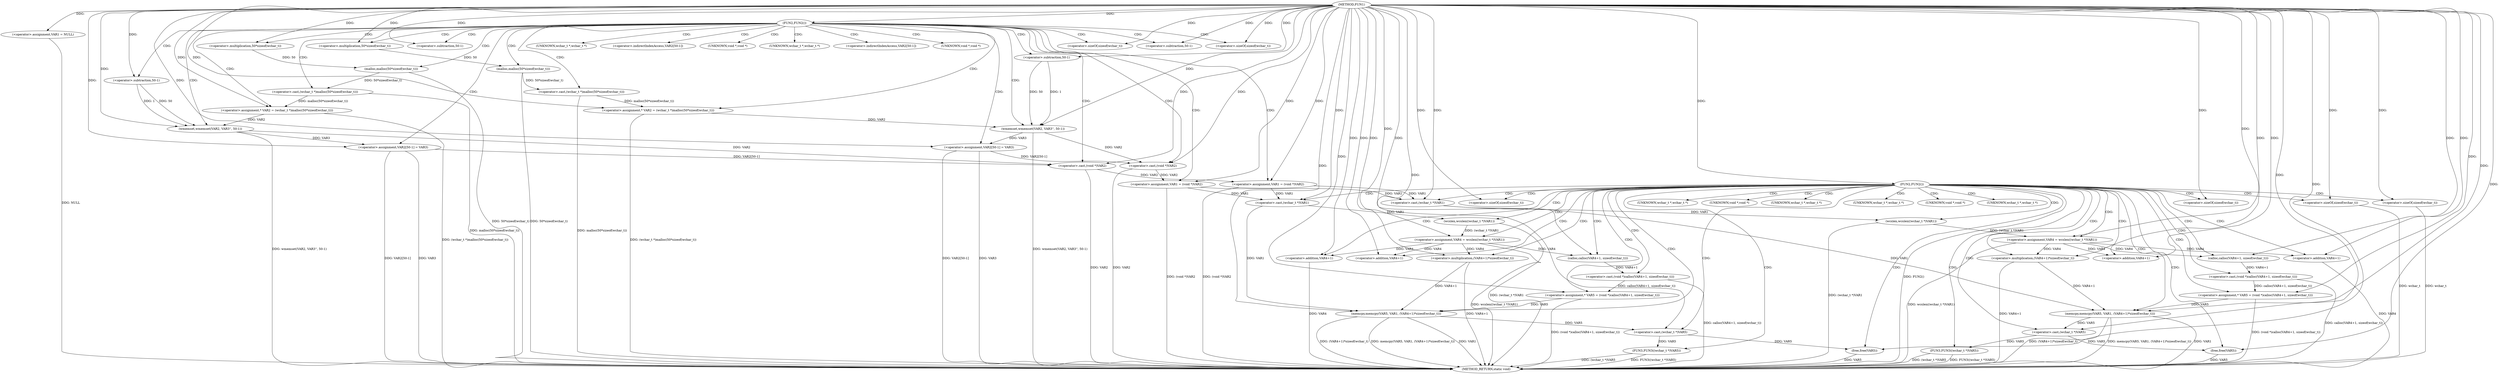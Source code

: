 digraph FUN1 {  
"1000100" [label = "(METHOD,FUN1)" ]
"1000242" [label = "(METHOD_RETURN,static void)" ]
"1000103" [label = "(<operator>.assignment,VAR1 = NULL)" ]
"1000107" [label = "(FUN2,FUN2())" ]
"1000111" [label = "(<operator>.assignment,* VAR2 = (wchar_t *)malloc(50*sizeof(wchar_t)))" ]
"1000113" [label = "(<operator>.cast,(wchar_t *)malloc(50*sizeof(wchar_t)))" ]
"1000115" [label = "(malloc,malloc(50*sizeof(wchar_t)))" ]
"1000116" [label = "(<operator>.multiplication,50*sizeof(wchar_t))" ]
"1000118" [label = "(<operator>.sizeOf,sizeof(wchar_t))" ]
"1000120" [label = "(wmemset,wmemset(VAR2, VAR3'', 50-1))" ]
"1000123" [label = "(<operator>.subtraction,50-1)" ]
"1000126" [label = "(<operator>.assignment,VAR2[50-1] = VAR3)" ]
"1000129" [label = "(<operator>.subtraction,50-1)" ]
"1000133" [label = "(<operator>.assignment,VAR1 = (void *)VAR2)" ]
"1000135" [label = "(<operator>.cast,(void *)VAR2)" ]
"1000142" [label = "(<operator>.assignment,* VAR2 = (wchar_t *)malloc(50*sizeof(wchar_t)))" ]
"1000144" [label = "(<operator>.cast,(wchar_t *)malloc(50*sizeof(wchar_t)))" ]
"1000146" [label = "(malloc,malloc(50*sizeof(wchar_t)))" ]
"1000147" [label = "(<operator>.multiplication,50*sizeof(wchar_t))" ]
"1000149" [label = "(<operator>.sizeOf,sizeof(wchar_t))" ]
"1000151" [label = "(wmemset,wmemset(VAR2, VAR3'', 50-1))" ]
"1000154" [label = "(<operator>.subtraction,50-1)" ]
"1000157" [label = "(<operator>.assignment,VAR2[50-1] = VAR3)" ]
"1000160" [label = "(<operator>.subtraction,50-1)" ]
"1000164" [label = "(<operator>.assignment,VAR1 = (void *)VAR2)" ]
"1000166" [label = "(<operator>.cast,(void *)VAR2)" ]
"1000170" [label = "(FUN2,FUN2())" ]
"1000174" [label = "(<operator>.assignment,VAR4 = wcslen((wchar_t *)VAR1))" ]
"1000176" [label = "(wcslen,wcslen((wchar_t *)VAR1))" ]
"1000177" [label = "(<operator>.cast,(wchar_t *)VAR1)" ]
"1000181" [label = "(<operator>.assignment,* VAR5 = (void *)calloc(VAR4+1, sizeof(wchar_t)))" ]
"1000183" [label = "(<operator>.cast,(void *)calloc(VAR4+1, sizeof(wchar_t)))" ]
"1000185" [label = "(calloc,calloc(VAR4+1, sizeof(wchar_t)))" ]
"1000186" [label = "(<operator>.addition,VAR4+1)" ]
"1000189" [label = "(<operator>.sizeOf,sizeof(wchar_t))" ]
"1000191" [label = "(memcpy,memcpy(VAR5, VAR1, (VAR4+1)*sizeof(wchar_t)))" ]
"1000194" [label = "(<operator>.multiplication,(VAR4+1)*sizeof(wchar_t))" ]
"1000195" [label = "(<operator>.addition,VAR4+1)" ]
"1000198" [label = "(<operator>.sizeOf,sizeof(wchar_t))" ]
"1000200" [label = "(FUN3,FUN3((wchar_t *)VAR5))" ]
"1000201" [label = "(<operator>.cast,(wchar_t *)VAR5)" ]
"1000204" [label = "(free,free(VAR5))" ]
"1000210" [label = "(<operator>.assignment,VAR4 = wcslen((wchar_t *)VAR1))" ]
"1000212" [label = "(wcslen,wcslen((wchar_t *)VAR1))" ]
"1000213" [label = "(<operator>.cast,(wchar_t *)VAR1)" ]
"1000217" [label = "(<operator>.assignment,* VAR5 = (void *)calloc(VAR4+1, sizeof(wchar_t)))" ]
"1000219" [label = "(<operator>.cast,(void *)calloc(VAR4+1, sizeof(wchar_t)))" ]
"1000221" [label = "(calloc,calloc(VAR4+1, sizeof(wchar_t)))" ]
"1000222" [label = "(<operator>.addition,VAR4+1)" ]
"1000225" [label = "(<operator>.sizeOf,sizeof(wchar_t))" ]
"1000227" [label = "(memcpy,memcpy(VAR5, VAR1, (VAR4+1)*sizeof(wchar_t)))" ]
"1000230" [label = "(<operator>.multiplication,(VAR4+1)*sizeof(wchar_t))" ]
"1000231" [label = "(<operator>.addition,VAR4+1)" ]
"1000234" [label = "(<operator>.sizeOf,sizeof(wchar_t))" ]
"1000236" [label = "(FUN3,FUN3((wchar_t *)VAR5))" ]
"1000237" [label = "(<operator>.cast,(wchar_t *)VAR5)" ]
"1000240" [label = "(free,free(VAR5))" ]
"1000114" [label = "(UNKNOWN,wchar_t *,wchar_t *)" ]
"1000127" [label = "(<operator>.indirectIndexAccess,VAR2[50-1])" ]
"1000136" [label = "(UNKNOWN,void *,void *)" ]
"1000145" [label = "(UNKNOWN,wchar_t *,wchar_t *)" ]
"1000158" [label = "(<operator>.indirectIndexAccess,VAR2[50-1])" ]
"1000167" [label = "(UNKNOWN,void *,void *)" ]
"1000178" [label = "(UNKNOWN,wchar_t *,wchar_t *)" ]
"1000184" [label = "(UNKNOWN,void *,void *)" ]
"1000202" [label = "(UNKNOWN,wchar_t *,wchar_t *)" ]
"1000214" [label = "(UNKNOWN,wchar_t *,wchar_t *)" ]
"1000220" [label = "(UNKNOWN,void *,void *)" ]
"1000238" [label = "(UNKNOWN,wchar_t *,wchar_t *)" ]
  "1000236" -> "1000242"  [ label = "DDG: (wchar_t *)VAR5"] 
  "1000183" -> "1000242"  [ label = "DDG: calloc(VAR4+1, sizeof(wchar_t))"] 
  "1000234" -> "1000242"  [ label = "DDG: wchar_t"] 
  "1000126" -> "1000242"  [ label = "DDG: VAR3"] 
  "1000174" -> "1000242"  [ label = "DDG: wcslen((wchar_t *)VAR1)"] 
  "1000126" -> "1000242"  [ label = "DDG: VAR2[50-1]"] 
  "1000230" -> "1000242"  [ label = "DDG: VAR4+1"] 
  "1000210" -> "1000242"  [ label = "DDG: wcslen((wchar_t *)VAR1)"] 
  "1000204" -> "1000242"  [ label = "DDG: VAR5"] 
  "1000166" -> "1000242"  [ label = "DDG: VAR2"] 
  "1000219" -> "1000242"  [ label = "DDG: calloc(VAR4+1, sizeof(wchar_t))"] 
  "1000191" -> "1000242"  [ label = "DDG: (VAR4+1)*sizeof(wchar_t)"] 
  "1000200" -> "1000242"  [ label = "DDG: (wchar_t *)VAR5"] 
  "1000227" -> "1000242"  [ label = "DDG: memcpy(VAR5, VAR1, (VAR4+1)*sizeof(wchar_t))"] 
  "1000236" -> "1000242"  [ label = "DDG: FUN3((wchar_t *)VAR5)"] 
  "1000151" -> "1000242"  [ label = "DDG: wmemset(VAR2, VAR3'', 50-1)"] 
  "1000200" -> "1000242"  [ label = "DDG: FUN3((wchar_t *)VAR5)"] 
  "1000103" -> "1000242"  [ label = "DDG: NULL"] 
  "1000217" -> "1000242"  [ label = "DDG: (void *)calloc(VAR4+1, sizeof(wchar_t))"] 
  "1000164" -> "1000242"  [ label = "DDG: (void *)VAR2"] 
  "1000194" -> "1000242"  [ label = "DDG: VAR4+1"] 
  "1000227" -> "1000242"  [ label = "DDG: VAR1"] 
  "1000142" -> "1000242"  [ label = "DDG: (wchar_t *)malloc(50*sizeof(wchar_t))"] 
  "1000157" -> "1000242"  [ label = "DDG: VAR2[50-1]"] 
  "1000191" -> "1000242"  [ label = "DDG: memcpy(VAR5, VAR1, (VAR4+1)*sizeof(wchar_t))"] 
  "1000113" -> "1000242"  [ label = "DDG: malloc(50*sizeof(wchar_t))"] 
  "1000198" -> "1000242"  [ label = "DDG: wchar_t"] 
  "1000231" -> "1000242"  [ label = "DDG: VAR4"] 
  "1000212" -> "1000242"  [ label = "DDG: (wchar_t *)VAR1"] 
  "1000133" -> "1000242"  [ label = "DDG: (void *)VAR2"] 
  "1000191" -> "1000242"  [ label = "DDG: VAR1"] 
  "1000111" -> "1000242"  [ label = "DDG: (wchar_t *)malloc(50*sizeof(wchar_t))"] 
  "1000120" -> "1000242"  [ label = "DDG: wmemset(VAR2, VAR3'', 50-1)"] 
  "1000227" -> "1000242"  [ label = "DDG: (VAR4+1)*sizeof(wchar_t)"] 
  "1000176" -> "1000242"  [ label = "DDG: (wchar_t *)VAR1"] 
  "1000170" -> "1000242"  [ label = "DDG: FUN2()"] 
  "1000157" -> "1000242"  [ label = "DDG: VAR3"] 
  "1000195" -> "1000242"  [ label = "DDG: VAR4"] 
  "1000144" -> "1000242"  [ label = "DDG: malloc(50*sizeof(wchar_t))"] 
  "1000240" -> "1000242"  [ label = "DDG: VAR5"] 
  "1000146" -> "1000242"  [ label = "DDG: 50*sizeof(wchar_t)"] 
  "1000115" -> "1000242"  [ label = "DDG: 50*sizeof(wchar_t)"] 
  "1000181" -> "1000242"  [ label = "DDG: (void *)calloc(VAR4+1, sizeof(wchar_t))"] 
  "1000135" -> "1000242"  [ label = "DDG: VAR2"] 
  "1000100" -> "1000103"  [ label = "DDG: "] 
  "1000100" -> "1000107"  [ label = "DDG: "] 
  "1000113" -> "1000111"  [ label = "DDG: malloc(50*sizeof(wchar_t))"] 
  "1000100" -> "1000111"  [ label = "DDG: "] 
  "1000115" -> "1000113"  [ label = "DDG: 50*sizeof(wchar_t)"] 
  "1000116" -> "1000115"  [ label = "DDG: 50"] 
  "1000100" -> "1000116"  [ label = "DDG: "] 
  "1000100" -> "1000118"  [ label = "DDG: "] 
  "1000111" -> "1000120"  [ label = "DDG: VAR2"] 
  "1000100" -> "1000120"  [ label = "DDG: "] 
  "1000123" -> "1000120"  [ label = "DDG: 50"] 
  "1000123" -> "1000120"  [ label = "DDG: 1"] 
  "1000100" -> "1000123"  [ label = "DDG: "] 
  "1000120" -> "1000126"  [ label = "DDG: VAR3"] 
  "1000100" -> "1000126"  [ label = "DDG: "] 
  "1000100" -> "1000129"  [ label = "DDG: "] 
  "1000135" -> "1000133"  [ label = "DDG: VAR2"] 
  "1000100" -> "1000133"  [ label = "DDG: "] 
  "1000120" -> "1000135"  [ label = "DDG: VAR2"] 
  "1000126" -> "1000135"  [ label = "DDG: VAR2[50-1]"] 
  "1000100" -> "1000135"  [ label = "DDG: "] 
  "1000144" -> "1000142"  [ label = "DDG: malloc(50*sizeof(wchar_t))"] 
  "1000100" -> "1000142"  [ label = "DDG: "] 
  "1000146" -> "1000144"  [ label = "DDG: 50*sizeof(wchar_t)"] 
  "1000147" -> "1000146"  [ label = "DDG: 50"] 
  "1000100" -> "1000147"  [ label = "DDG: "] 
  "1000100" -> "1000149"  [ label = "DDG: "] 
  "1000142" -> "1000151"  [ label = "DDG: VAR2"] 
  "1000100" -> "1000151"  [ label = "DDG: "] 
  "1000154" -> "1000151"  [ label = "DDG: 50"] 
  "1000154" -> "1000151"  [ label = "DDG: 1"] 
  "1000100" -> "1000154"  [ label = "DDG: "] 
  "1000151" -> "1000157"  [ label = "DDG: VAR3"] 
  "1000100" -> "1000157"  [ label = "DDG: "] 
  "1000100" -> "1000160"  [ label = "DDG: "] 
  "1000166" -> "1000164"  [ label = "DDG: VAR2"] 
  "1000100" -> "1000164"  [ label = "DDG: "] 
  "1000151" -> "1000166"  [ label = "DDG: VAR2"] 
  "1000157" -> "1000166"  [ label = "DDG: VAR2[50-1]"] 
  "1000100" -> "1000166"  [ label = "DDG: "] 
  "1000100" -> "1000170"  [ label = "DDG: "] 
  "1000176" -> "1000174"  [ label = "DDG: (wchar_t *)VAR1"] 
  "1000100" -> "1000174"  [ label = "DDG: "] 
  "1000177" -> "1000176"  [ label = "DDG: VAR1"] 
  "1000133" -> "1000177"  [ label = "DDG: VAR1"] 
  "1000164" -> "1000177"  [ label = "DDG: VAR1"] 
  "1000100" -> "1000177"  [ label = "DDG: "] 
  "1000183" -> "1000181"  [ label = "DDG: calloc(VAR4+1, sizeof(wchar_t))"] 
  "1000100" -> "1000181"  [ label = "DDG: "] 
  "1000185" -> "1000183"  [ label = "DDG: VAR4+1"] 
  "1000174" -> "1000185"  [ label = "DDG: VAR4"] 
  "1000100" -> "1000185"  [ label = "DDG: "] 
  "1000174" -> "1000186"  [ label = "DDG: VAR4"] 
  "1000100" -> "1000186"  [ label = "DDG: "] 
  "1000100" -> "1000189"  [ label = "DDG: "] 
  "1000181" -> "1000191"  [ label = "DDG: VAR5"] 
  "1000100" -> "1000191"  [ label = "DDG: "] 
  "1000177" -> "1000191"  [ label = "DDG: VAR1"] 
  "1000194" -> "1000191"  [ label = "DDG: VAR4+1"] 
  "1000100" -> "1000194"  [ label = "DDG: "] 
  "1000174" -> "1000194"  [ label = "DDG: VAR4"] 
  "1000100" -> "1000195"  [ label = "DDG: "] 
  "1000174" -> "1000195"  [ label = "DDG: VAR4"] 
  "1000100" -> "1000198"  [ label = "DDG: "] 
  "1000201" -> "1000200"  [ label = "DDG: VAR5"] 
  "1000191" -> "1000201"  [ label = "DDG: VAR5"] 
  "1000100" -> "1000201"  [ label = "DDG: "] 
  "1000201" -> "1000204"  [ label = "DDG: VAR5"] 
  "1000100" -> "1000204"  [ label = "DDG: "] 
  "1000212" -> "1000210"  [ label = "DDG: (wchar_t *)VAR1"] 
  "1000100" -> "1000210"  [ label = "DDG: "] 
  "1000213" -> "1000212"  [ label = "DDG: VAR1"] 
  "1000133" -> "1000213"  [ label = "DDG: VAR1"] 
  "1000164" -> "1000213"  [ label = "DDG: VAR1"] 
  "1000100" -> "1000213"  [ label = "DDG: "] 
  "1000219" -> "1000217"  [ label = "DDG: calloc(VAR4+1, sizeof(wchar_t))"] 
  "1000100" -> "1000217"  [ label = "DDG: "] 
  "1000221" -> "1000219"  [ label = "DDG: VAR4+1"] 
  "1000210" -> "1000221"  [ label = "DDG: VAR4"] 
  "1000100" -> "1000221"  [ label = "DDG: "] 
  "1000210" -> "1000222"  [ label = "DDG: VAR4"] 
  "1000100" -> "1000222"  [ label = "DDG: "] 
  "1000100" -> "1000225"  [ label = "DDG: "] 
  "1000217" -> "1000227"  [ label = "DDG: VAR5"] 
  "1000100" -> "1000227"  [ label = "DDG: "] 
  "1000213" -> "1000227"  [ label = "DDG: VAR1"] 
  "1000230" -> "1000227"  [ label = "DDG: VAR4+1"] 
  "1000100" -> "1000230"  [ label = "DDG: "] 
  "1000210" -> "1000230"  [ label = "DDG: VAR4"] 
  "1000100" -> "1000231"  [ label = "DDG: "] 
  "1000210" -> "1000231"  [ label = "DDG: VAR4"] 
  "1000100" -> "1000234"  [ label = "DDG: "] 
  "1000237" -> "1000236"  [ label = "DDG: VAR5"] 
  "1000227" -> "1000237"  [ label = "DDG: VAR5"] 
  "1000100" -> "1000237"  [ label = "DDG: "] 
  "1000237" -> "1000240"  [ label = "DDG: VAR5"] 
  "1000100" -> "1000240"  [ label = "DDG: "] 
  "1000107" -> "1000164"  [ label = "CDG: "] 
  "1000107" -> "1000127"  [ label = "CDG: "] 
  "1000107" -> "1000142"  [ label = "CDG: "] 
  "1000107" -> "1000166"  [ label = "CDG: "] 
  "1000107" -> "1000114"  [ label = "CDG: "] 
  "1000107" -> "1000133"  [ label = "CDG: "] 
  "1000107" -> "1000144"  [ label = "CDG: "] 
  "1000107" -> "1000157"  [ label = "CDG: "] 
  "1000107" -> "1000149"  [ label = "CDG: "] 
  "1000107" -> "1000116"  [ label = "CDG: "] 
  "1000107" -> "1000120"  [ label = "CDG: "] 
  "1000107" -> "1000167"  [ label = "CDG: "] 
  "1000107" -> "1000126"  [ label = "CDG: "] 
  "1000107" -> "1000123"  [ label = "CDG: "] 
  "1000107" -> "1000154"  [ label = "CDG: "] 
  "1000107" -> "1000151"  [ label = "CDG: "] 
  "1000107" -> "1000145"  [ label = "CDG: "] 
  "1000107" -> "1000160"  [ label = "CDG: "] 
  "1000107" -> "1000146"  [ label = "CDG: "] 
  "1000107" -> "1000135"  [ label = "CDG: "] 
  "1000107" -> "1000136"  [ label = "CDG: "] 
  "1000107" -> "1000118"  [ label = "CDG: "] 
  "1000107" -> "1000113"  [ label = "CDG: "] 
  "1000107" -> "1000111"  [ label = "CDG: "] 
  "1000107" -> "1000158"  [ label = "CDG: "] 
  "1000107" -> "1000129"  [ label = "CDG: "] 
  "1000107" -> "1000147"  [ label = "CDG: "] 
  "1000107" -> "1000115"  [ label = "CDG: "] 
  "1000170" -> "1000200"  [ label = "CDG: "] 
  "1000170" -> "1000238"  [ label = "CDG: "] 
  "1000170" -> "1000174"  [ label = "CDG: "] 
  "1000170" -> "1000191"  [ label = "CDG: "] 
  "1000170" -> "1000221"  [ label = "CDG: "] 
  "1000170" -> "1000227"  [ label = "CDG: "] 
  "1000170" -> "1000183"  [ label = "CDG: "] 
  "1000170" -> "1000204"  [ label = "CDG: "] 
  "1000170" -> "1000219"  [ label = "CDG: "] 
  "1000170" -> "1000210"  [ label = "CDG: "] 
  "1000170" -> "1000236"  [ label = "CDG: "] 
  "1000170" -> "1000222"  [ label = "CDG: "] 
  "1000170" -> "1000220"  [ label = "CDG: "] 
  "1000170" -> "1000214"  [ label = "CDG: "] 
  "1000170" -> "1000201"  [ label = "CDG: "] 
  "1000170" -> "1000194"  [ label = "CDG: "] 
  "1000170" -> "1000240"  [ label = "CDG: "] 
  "1000170" -> "1000176"  [ label = "CDG: "] 
  "1000170" -> "1000217"  [ label = "CDG: "] 
  "1000170" -> "1000198"  [ label = "CDG: "] 
  "1000170" -> "1000185"  [ label = "CDG: "] 
  "1000170" -> "1000195"  [ label = "CDG: "] 
  "1000170" -> "1000213"  [ label = "CDG: "] 
  "1000170" -> "1000186"  [ label = "CDG: "] 
  "1000170" -> "1000230"  [ label = "CDG: "] 
  "1000170" -> "1000212"  [ label = "CDG: "] 
  "1000170" -> "1000189"  [ label = "CDG: "] 
  "1000170" -> "1000234"  [ label = "CDG: "] 
  "1000170" -> "1000225"  [ label = "CDG: "] 
  "1000170" -> "1000178"  [ label = "CDG: "] 
  "1000170" -> "1000237"  [ label = "CDG: "] 
  "1000170" -> "1000202"  [ label = "CDG: "] 
  "1000170" -> "1000231"  [ label = "CDG: "] 
  "1000170" -> "1000184"  [ label = "CDG: "] 
  "1000170" -> "1000177"  [ label = "CDG: "] 
  "1000170" -> "1000181"  [ label = "CDG: "] 
}

